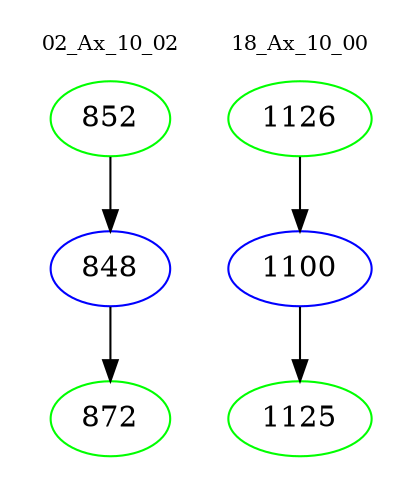 digraph{
subgraph cluster_0 {
color = white
label = "02_Ax_10_02";
fontsize=10;
T0_852 [label="852", color="green"]
T0_852 -> T0_848 [color="black"]
T0_848 [label="848", color="blue"]
T0_848 -> T0_872 [color="black"]
T0_872 [label="872", color="green"]
}
subgraph cluster_1 {
color = white
label = "18_Ax_10_00";
fontsize=10;
T1_1126 [label="1126", color="green"]
T1_1126 -> T1_1100 [color="black"]
T1_1100 [label="1100", color="blue"]
T1_1100 -> T1_1125 [color="black"]
T1_1125 [label="1125", color="green"]
}
}
